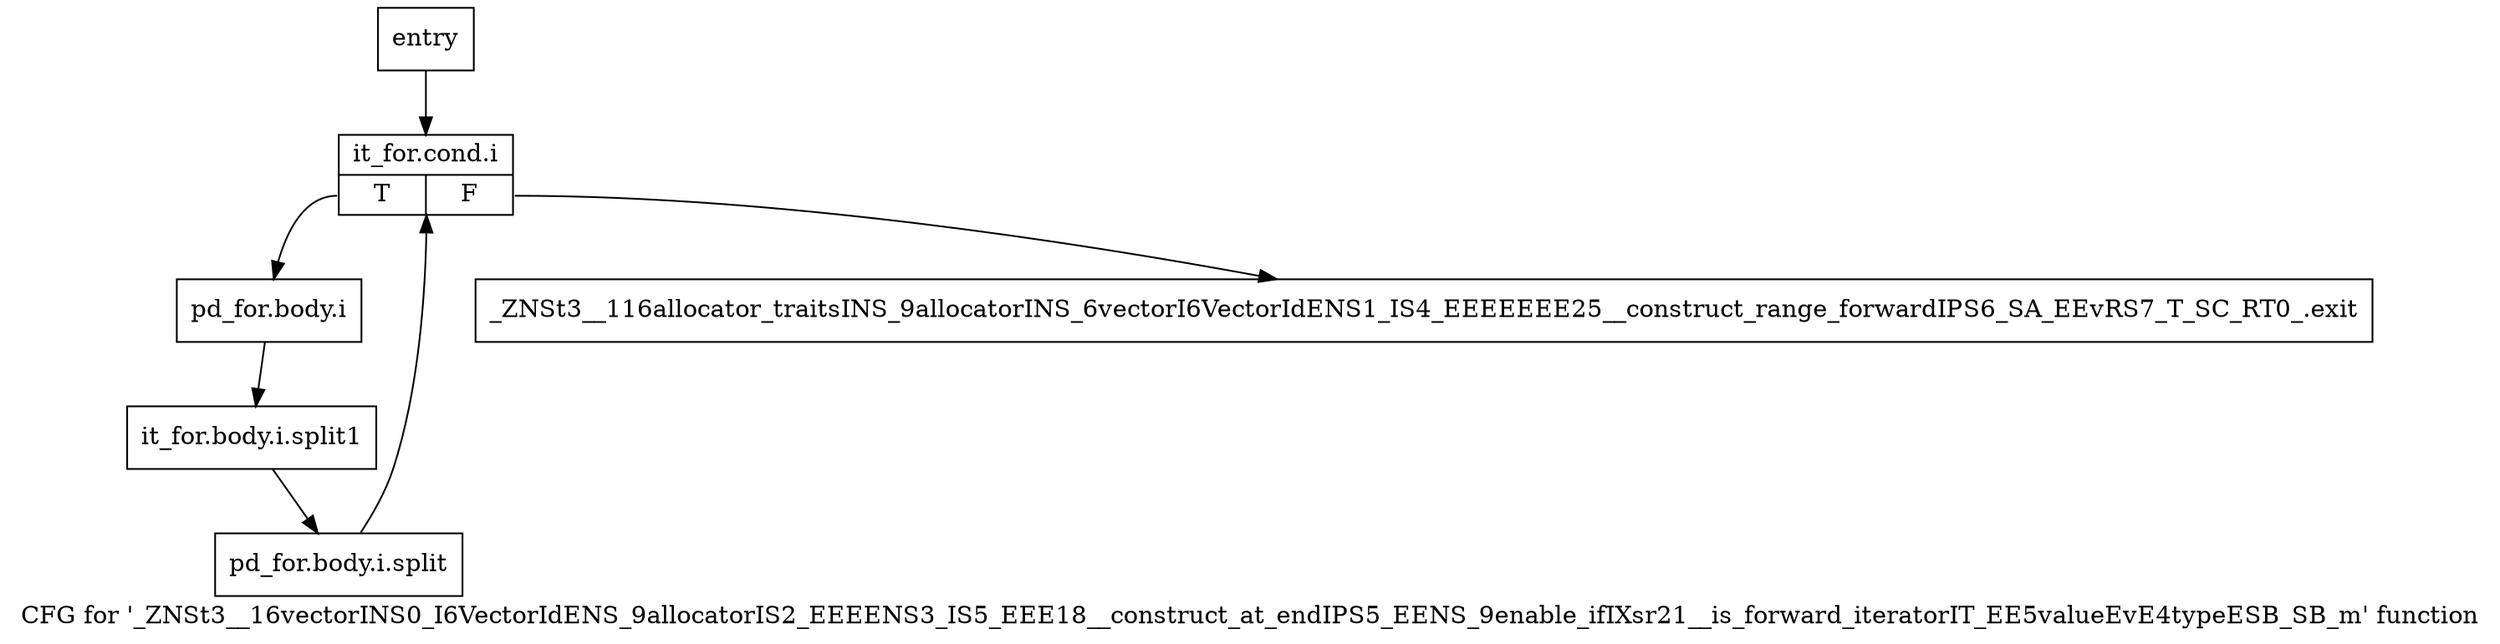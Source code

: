 digraph "CFG for '_ZNSt3__16vectorINS0_I6VectorIdENS_9allocatorIS2_EEEENS3_IS5_EEE18__construct_at_endIPS5_EENS_9enable_ifIXsr21__is_forward_iteratorIT_EE5valueEvE4typeESB_SB_m' function" {
	label="CFG for '_ZNSt3__16vectorINS0_I6VectorIdENS_9allocatorIS2_EEEENS3_IS5_EEE18__construct_at_endIPS5_EENS_9enable_ifIXsr21__is_forward_iteratorIT_EE5valueEvE4typeESB_SB_m' function";

	Node0x62ed600 [shape=record,label="{entry}"];
	Node0x62ed600 -> Node0x62ed650;
	Node0x62ed650 [shape=record,label="{it_for.cond.i|{<s0>T|<s1>F}}"];
	Node0x62ed650:s0 -> Node0x62ed6a0;
	Node0x62ed650:s1 -> Node0x62ed6f0;
	Node0x62ed6a0 [shape=record,label="{pd_for.body.i}"];
	Node0x62ed6a0 -> Node0xb163190;
	Node0xb163190 [shape=record,label="{it_for.body.i.split1}"];
	Node0xb163190 -> Node0xb13b4c0;
	Node0xb13b4c0 [shape=record,label="{pd_for.body.i.split}"];
	Node0xb13b4c0 -> Node0x62ed650;
	Node0x62ed6f0 [shape=record,label="{_ZNSt3__116allocator_traitsINS_9allocatorINS_6vectorI6VectorIdENS1_IS4_EEEEEEE25__construct_range_forwardIPS6_SA_EEvRS7_T_SC_RT0_.exit}"];
}
